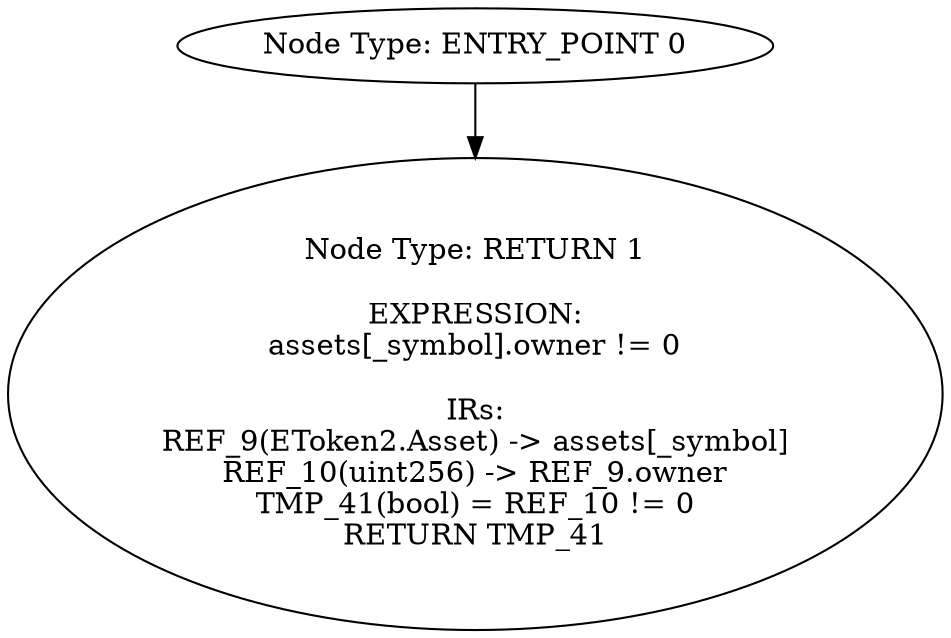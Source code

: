 digraph{
0[label="Node Type: ENTRY_POINT 0
"];
0->1;
1[label="Node Type: RETURN 1

EXPRESSION:
assets[_symbol].owner != 0

IRs:
REF_9(EToken2.Asset) -> assets[_symbol]
REF_10(uint256) -> REF_9.owner
TMP_41(bool) = REF_10 != 0
RETURN TMP_41"];
}
